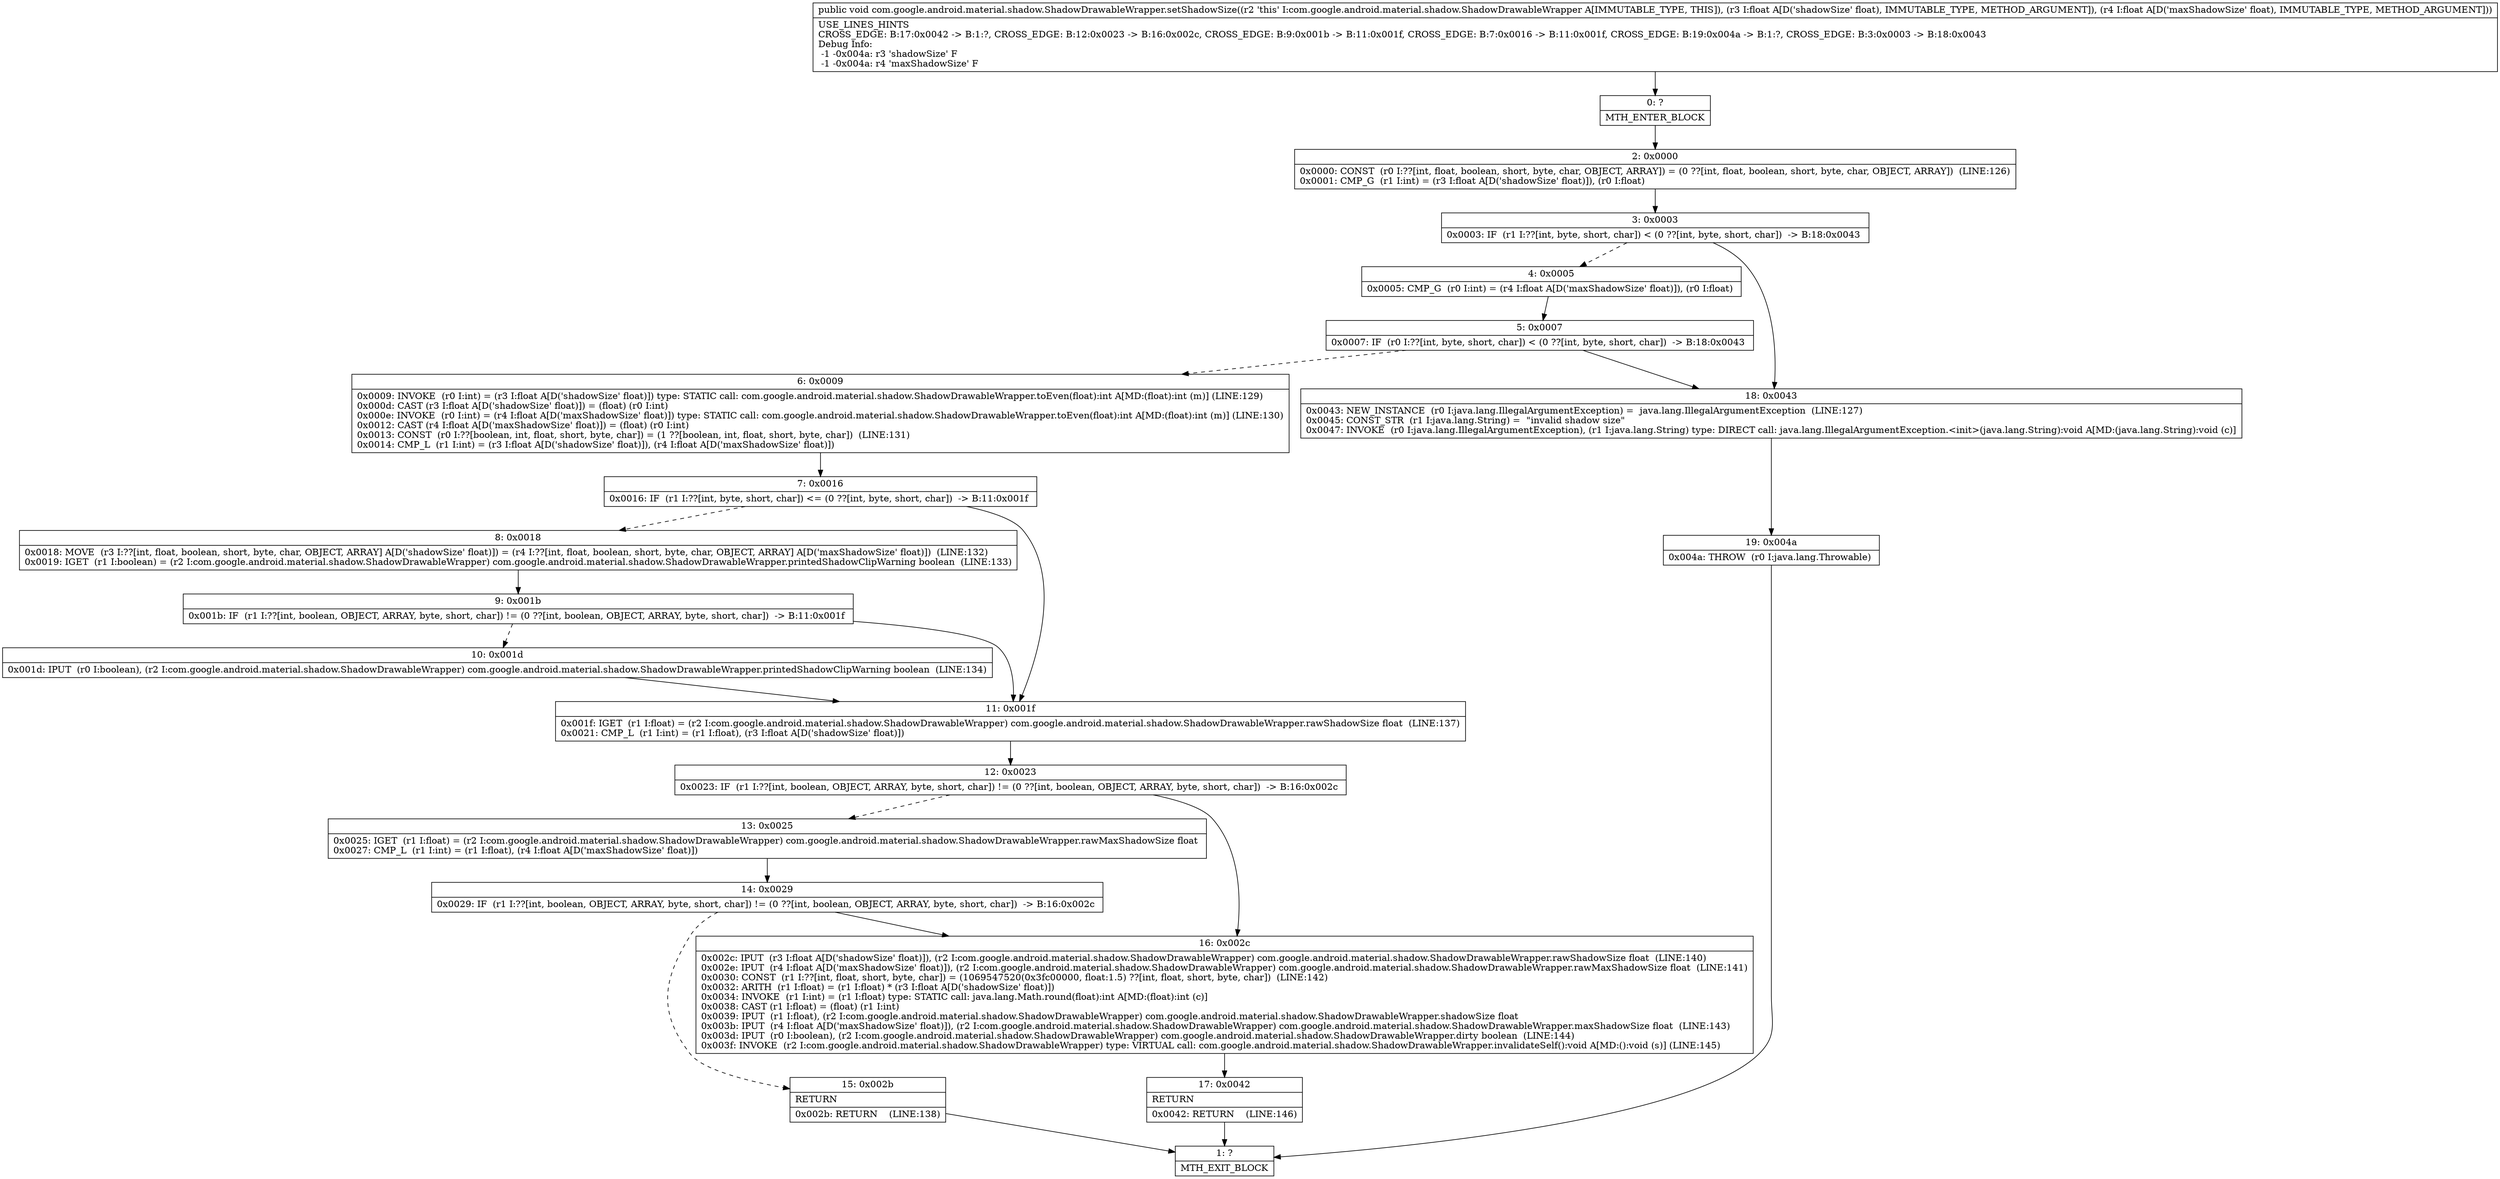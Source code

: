 digraph "CFG forcom.google.android.material.shadow.ShadowDrawableWrapper.setShadowSize(FF)V" {
Node_0 [shape=record,label="{0\:\ ?|MTH_ENTER_BLOCK\l}"];
Node_2 [shape=record,label="{2\:\ 0x0000|0x0000: CONST  (r0 I:??[int, float, boolean, short, byte, char, OBJECT, ARRAY]) = (0 ??[int, float, boolean, short, byte, char, OBJECT, ARRAY])  (LINE:126)\l0x0001: CMP_G  (r1 I:int) = (r3 I:float A[D('shadowSize' float)]), (r0 I:float) \l}"];
Node_3 [shape=record,label="{3\:\ 0x0003|0x0003: IF  (r1 I:??[int, byte, short, char]) \< (0 ??[int, byte, short, char])  \-\> B:18:0x0043 \l}"];
Node_4 [shape=record,label="{4\:\ 0x0005|0x0005: CMP_G  (r0 I:int) = (r4 I:float A[D('maxShadowSize' float)]), (r0 I:float) \l}"];
Node_5 [shape=record,label="{5\:\ 0x0007|0x0007: IF  (r0 I:??[int, byte, short, char]) \< (0 ??[int, byte, short, char])  \-\> B:18:0x0043 \l}"];
Node_6 [shape=record,label="{6\:\ 0x0009|0x0009: INVOKE  (r0 I:int) = (r3 I:float A[D('shadowSize' float)]) type: STATIC call: com.google.android.material.shadow.ShadowDrawableWrapper.toEven(float):int A[MD:(float):int (m)] (LINE:129)\l0x000d: CAST (r3 I:float A[D('shadowSize' float)]) = (float) (r0 I:int) \l0x000e: INVOKE  (r0 I:int) = (r4 I:float A[D('maxShadowSize' float)]) type: STATIC call: com.google.android.material.shadow.ShadowDrawableWrapper.toEven(float):int A[MD:(float):int (m)] (LINE:130)\l0x0012: CAST (r4 I:float A[D('maxShadowSize' float)]) = (float) (r0 I:int) \l0x0013: CONST  (r0 I:??[boolean, int, float, short, byte, char]) = (1 ??[boolean, int, float, short, byte, char])  (LINE:131)\l0x0014: CMP_L  (r1 I:int) = (r3 I:float A[D('shadowSize' float)]), (r4 I:float A[D('maxShadowSize' float)]) \l}"];
Node_7 [shape=record,label="{7\:\ 0x0016|0x0016: IF  (r1 I:??[int, byte, short, char]) \<= (0 ??[int, byte, short, char])  \-\> B:11:0x001f \l}"];
Node_8 [shape=record,label="{8\:\ 0x0018|0x0018: MOVE  (r3 I:??[int, float, boolean, short, byte, char, OBJECT, ARRAY] A[D('shadowSize' float)]) = (r4 I:??[int, float, boolean, short, byte, char, OBJECT, ARRAY] A[D('maxShadowSize' float)])  (LINE:132)\l0x0019: IGET  (r1 I:boolean) = (r2 I:com.google.android.material.shadow.ShadowDrawableWrapper) com.google.android.material.shadow.ShadowDrawableWrapper.printedShadowClipWarning boolean  (LINE:133)\l}"];
Node_9 [shape=record,label="{9\:\ 0x001b|0x001b: IF  (r1 I:??[int, boolean, OBJECT, ARRAY, byte, short, char]) != (0 ??[int, boolean, OBJECT, ARRAY, byte, short, char])  \-\> B:11:0x001f \l}"];
Node_10 [shape=record,label="{10\:\ 0x001d|0x001d: IPUT  (r0 I:boolean), (r2 I:com.google.android.material.shadow.ShadowDrawableWrapper) com.google.android.material.shadow.ShadowDrawableWrapper.printedShadowClipWarning boolean  (LINE:134)\l}"];
Node_11 [shape=record,label="{11\:\ 0x001f|0x001f: IGET  (r1 I:float) = (r2 I:com.google.android.material.shadow.ShadowDrawableWrapper) com.google.android.material.shadow.ShadowDrawableWrapper.rawShadowSize float  (LINE:137)\l0x0021: CMP_L  (r1 I:int) = (r1 I:float), (r3 I:float A[D('shadowSize' float)]) \l}"];
Node_12 [shape=record,label="{12\:\ 0x0023|0x0023: IF  (r1 I:??[int, boolean, OBJECT, ARRAY, byte, short, char]) != (0 ??[int, boolean, OBJECT, ARRAY, byte, short, char])  \-\> B:16:0x002c \l}"];
Node_13 [shape=record,label="{13\:\ 0x0025|0x0025: IGET  (r1 I:float) = (r2 I:com.google.android.material.shadow.ShadowDrawableWrapper) com.google.android.material.shadow.ShadowDrawableWrapper.rawMaxShadowSize float \l0x0027: CMP_L  (r1 I:int) = (r1 I:float), (r4 I:float A[D('maxShadowSize' float)]) \l}"];
Node_14 [shape=record,label="{14\:\ 0x0029|0x0029: IF  (r1 I:??[int, boolean, OBJECT, ARRAY, byte, short, char]) != (0 ??[int, boolean, OBJECT, ARRAY, byte, short, char])  \-\> B:16:0x002c \l}"];
Node_15 [shape=record,label="{15\:\ 0x002b|RETURN\l|0x002b: RETURN    (LINE:138)\l}"];
Node_1 [shape=record,label="{1\:\ ?|MTH_EXIT_BLOCK\l}"];
Node_16 [shape=record,label="{16\:\ 0x002c|0x002c: IPUT  (r3 I:float A[D('shadowSize' float)]), (r2 I:com.google.android.material.shadow.ShadowDrawableWrapper) com.google.android.material.shadow.ShadowDrawableWrapper.rawShadowSize float  (LINE:140)\l0x002e: IPUT  (r4 I:float A[D('maxShadowSize' float)]), (r2 I:com.google.android.material.shadow.ShadowDrawableWrapper) com.google.android.material.shadow.ShadowDrawableWrapper.rawMaxShadowSize float  (LINE:141)\l0x0030: CONST  (r1 I:??[int, float, short, byte, char]) = (1069547520(0x3fc00000, float:1.5) ??[int, float, short, byte, char])  (LINE:142)\l0x0032: ARITH  (r1 I:float) = (r1 I:float) * (r3 I:float A[D('shadowSize' float)]) \l0x0034: INVOKE  (r1 I:int) = (r1 I:float) type: STATIC call: java.lang.Math.round(float):int A[MD:(float):int (c)]\l0x0038: CAST (r1 I:float) = (float) (r1 I:int) \l0x0039: IPUT  (r1 I:float), (r2 I:com.google.android.material.shadow.ShadowDrawableWrapper) com.google.android.material.shadow.ShadowDrawableWrapper.shadowSize float \l0x003b: IPUT  (r4 I:float A[D('maxShadowSize' float)]), (r2 I:com.google.android.material.shadow.ShadowDrawableWrapper) com.google.android.material.shadow.ShadowDrawableWrapper.maxShadowSize float  (LINE:143)\l0x003d: IPUT  (r0 I:boolean), (r2 I:com.google.android.material.shadow.ShadowDrawableWrapper) com.google.android.material.shadow.ShadowDrawableWrapper.dirty boolean  (LINE:144)\l0x003f: INVOKE  (r2 I:com.google.android.material.shadow.ShadowDrawableWrapper) type: VIRTUAL call: com.google.android.material.shadow.ShadowDrawableWrapper.invalidateSelf():void A[MD:():void (s)] (LINE:145)\l}"];
Node_17 [shape=record,label="{17\:\ 0x0042|RETURN\l|0x0042: RETURN    (LINE:146)\l}"];
Node_18 [shape=record,label="{18\:\ 0x0043|0x0043: NEW_INSTANCE  (r0 I:java.lang.IllegalArgumentException) =  java.lang.IllegalArgumentException  (LINE:127)\l0x0045: CONST_STR  (r1 I:java.lang.String) =  \"invalid shadow size\" \l0x0047: INVOKE  (r0 I:java.lang.IllegalArgumentException), (r1 I:java.lang.String) type: DIRECT call: java.lang.IllegalArgumentException.\<init\>(java.lang.String):void A[MD:(java.lang.String):void (c)]\l}"];
Node_19 [shape=record,label="{19\:\ 0x004a|0x004a: THROW  (r0 I:java.lang.Throwable) \l}"];
MethodNode[shape=record,label="{public void com.google.android.material.shadow.ShadowDrawableWrapper.setShadowSize((r2 'this' I:com.google.android.material.shadow.ShadowDrawableWrapper A[IMMUTABLE_TYPE, THIS]), (r3 I:float A[D('shadowSize' float), IMMUTABLE_TYPE, METHOD_ARGUMENT]), (r4 I:float A[D('maxShadowSize' float), IMMUTABLE_TYPE, METHOD_ARGUMENT]))  | USE_LINES_HINTS\lCROSS_EDGE: B:17:0x0042 \-\> B:1:?, CROSS_EDGE: B:12:0x0023 \-\> B:16:0x002c, CROSS_EDGE: B:9:0x001b \-\> B:11:0x001f, CROSS_EDGE: B:7:0x0016 \-\> B:11:0x001f, CROSS_EDGE: B:19:0x004a \-\> B:1:?, CROSS_EDGE: B:3:0x0003 \-\> B:18:0x0043\lDebug Info:\l  \-1 \-0x004a: r3 'shadowSize' F\l  \-1 \-0x004a: r4 'maxShadowSize' F\l}"];
MethodNode -> Node_0;Node_0 -> Node_2;
Node_2 -> Node_3;
Node_3 -> Node_4[style=dashed];
Node_3 -> Node_18;
Node_4 -> Node_5;
Node_5 -> Node_6[style=dashed];
Node_5 -> Node_18;
Node_6 -> Node_7;
Node_7 -> Node_8[style=dashed];
Node_7 -> Node_11;
Node_8 -> Node_9;
Node_9 -> Node_10[style=dashed];
Node_9 -> Node_11;
Node_10 -> Node_11;
Node_11 -> Node_12;
Node_12 -> Node_13[style=dashed];
Node_12 -> Node_16;
Node_13 -> Node_14;
Node_14 -> Node_15[style=dashed];
Node_14 -> Node_16;
Node_15 -> Node_1;
Node_16 -> Node_17;
Node_17 -> Node_1;
Node_18 -> Node_19;
Node_19 -> Node_1;
}

